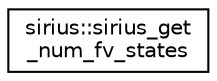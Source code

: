 digraph "Graphical Class Hierarchy"
{
 // INTERACTIVE_SVG=YES
  edge [fontname="Helvetica",fontsize="10",labelfontname="Helvetica",labelfontsize="10"];
  node [fontname="Helvetica",fontsize="10",shape=record];
  rankdir="LR";
  Node1 [label="sirius::sirius_get\l_num_fv_states",height=0.2,width=0.4,color="black", fillcolor="white", style="filled",URL="$interfacesirius_1_1sirius__get__num__fv__states.html"];
}
